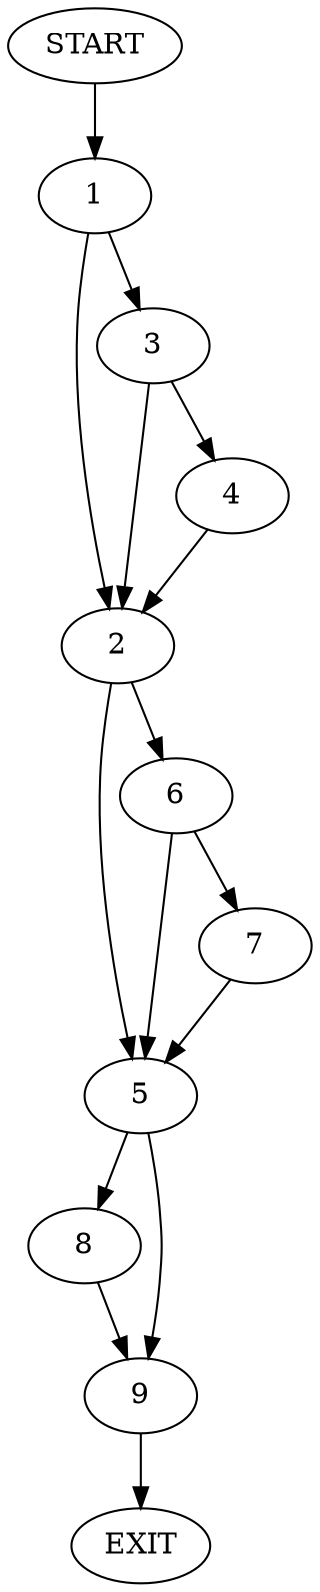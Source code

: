 digraph {
0 [label="START"]
10 [label="EXIT"]
0 -> 1
1 -> 2
1 -> 3
3 -> 2
3 -> 4
2 -> 5
2 -> 6
4 -> 2
6 -> 7
6 -> 5
5 -> 8
5 -> 9
7 -> 5
8 -> 9
9 -> 10
}

